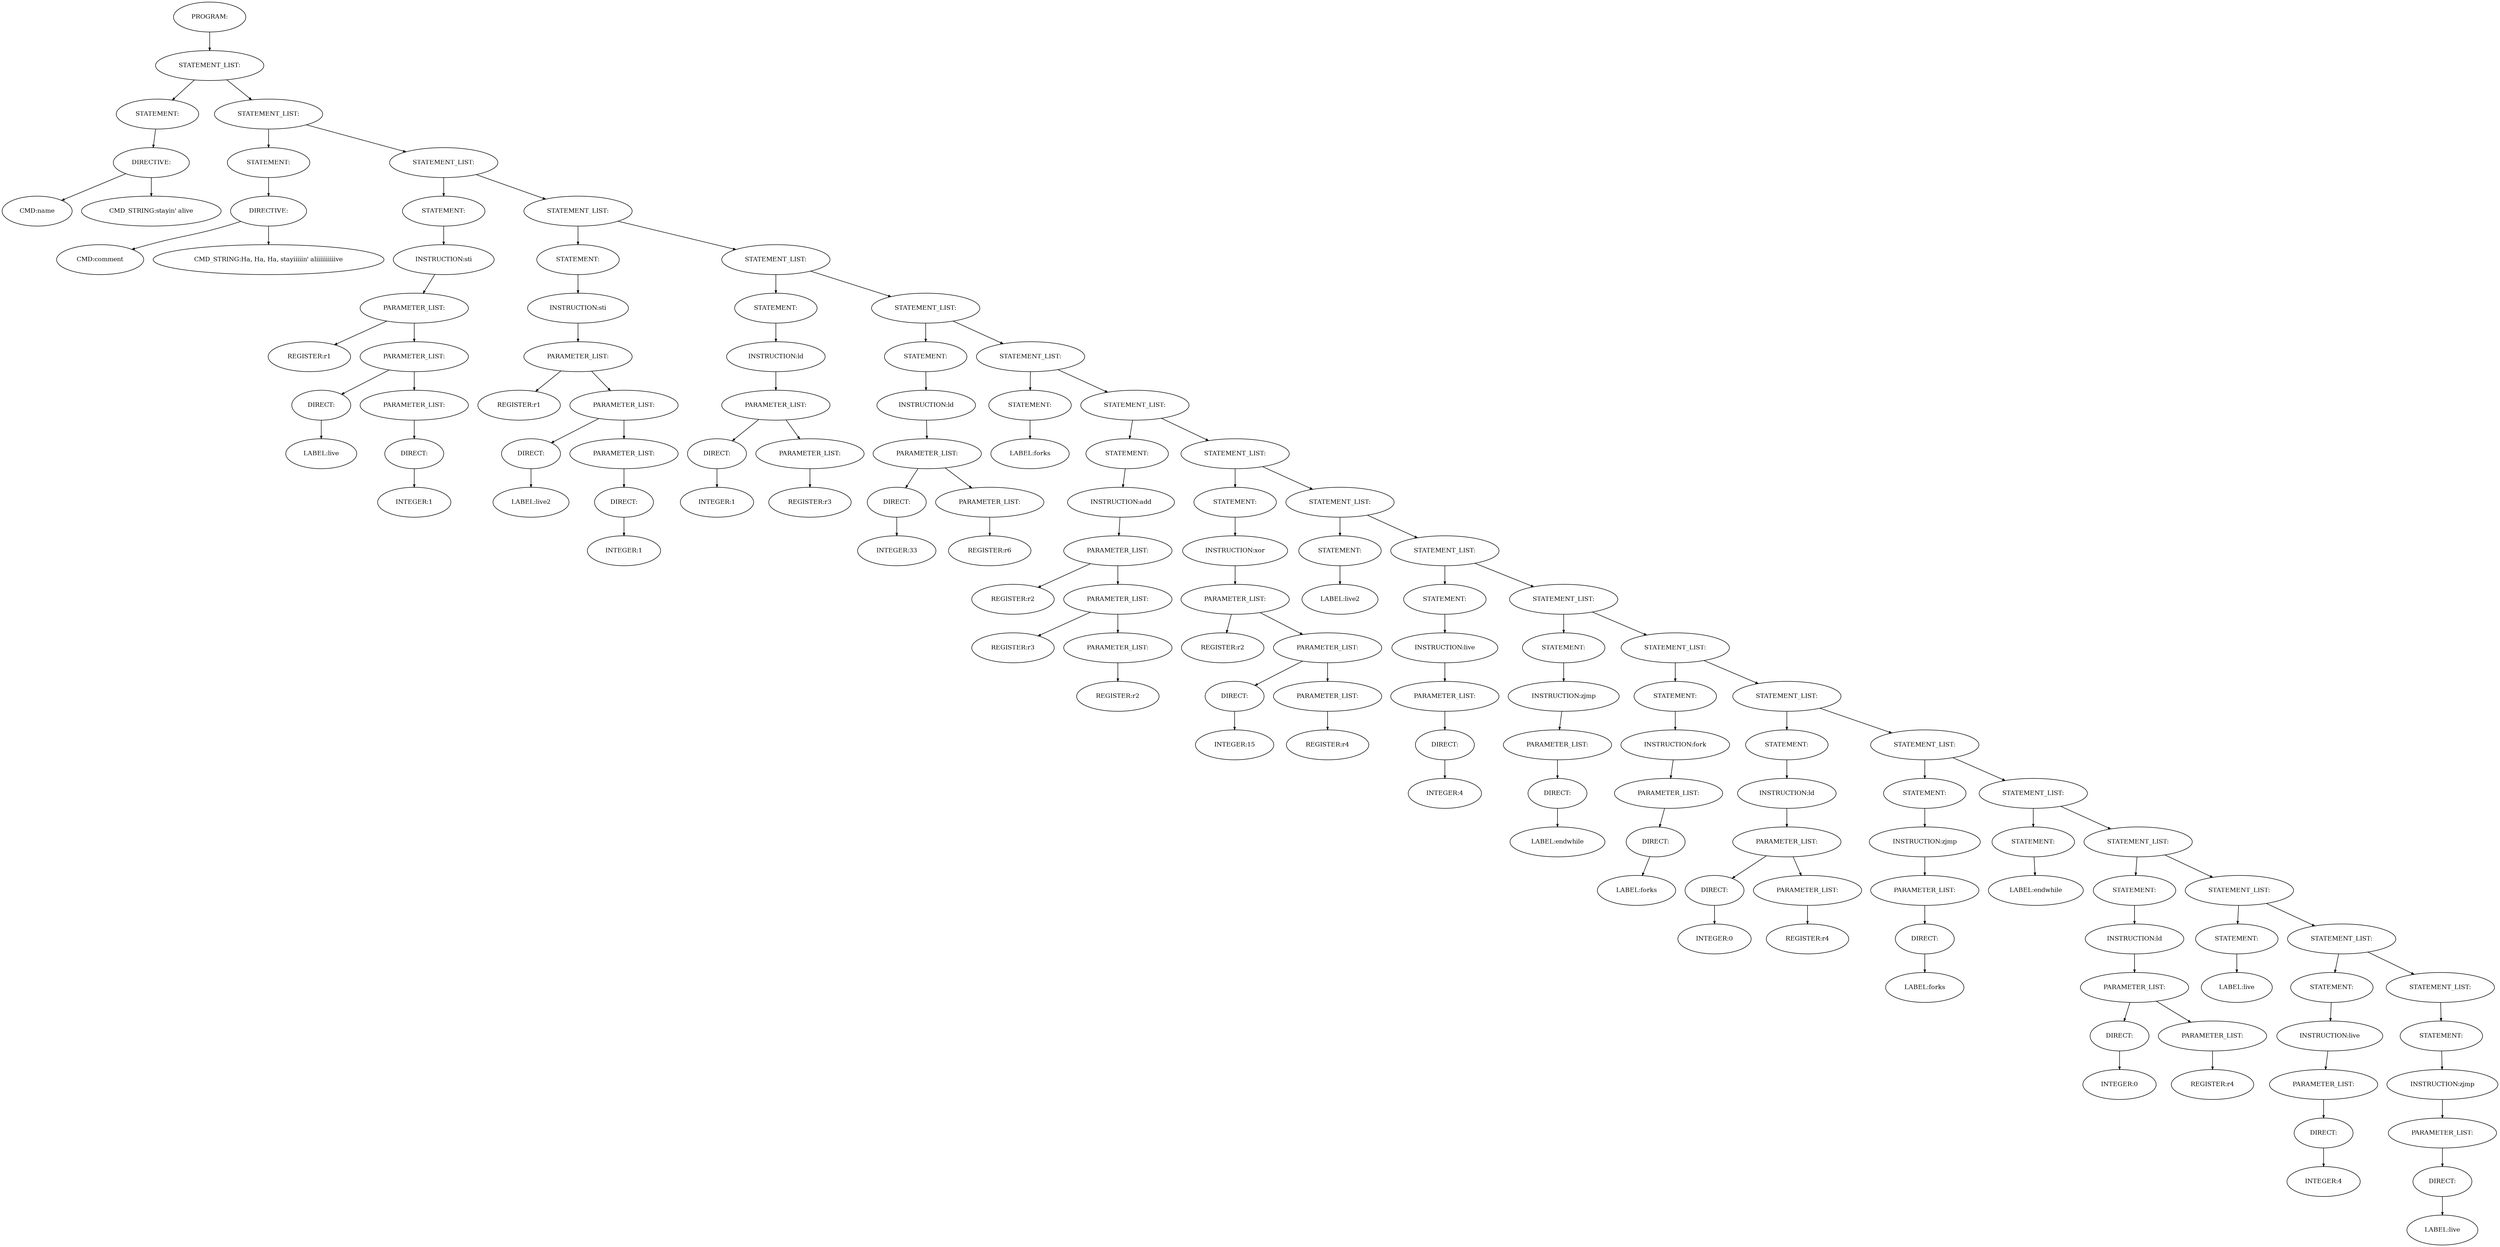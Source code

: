 digraph astgraph {          node [margin=0.2, fontsize=12,height=.1];          edge [arrowsize=.5]
node1 [label=<PROGRAM:>]
node2 [label=<STATEMENT_LIST:>]
node1 -> node2
node3 [label=<STATEMENT:>]
node2 -> node3
node4 [label=<STATEMENT_LIST:>]
node2 -> node4
node5 [label=<DIRECTIVE:>]
node3 -> node5
node6 [label=<CMD:name>]
node5 -> node6
node7 [label=<CMD_STRING:stayin' alive>]
node5 -> node7
node8 [label=<STATEMENT:>]
node4 -> node8
node9 [label=<STATEMENT_LIST:>]
node4 -> node9
node10 [label=<DIRECTIVE:>]
node8 -> node10
node11 [label=<CMD:comment>]
node10 -> node11
node12 [label=<CMD_STRING:Ha, Ha, Ha, stayiiiiin' aliiiiiiiiiive>]
node10 -> node12
node13 [label=<STATEMENT:>]
node9 -> node13
node14 [label=<STATEMENT_LIST:>]
node9 -> node14
node15 [label=<INSTRUCTION:sti>]
node13 -> node15
node16 [label=<PARAMETER_LIST:>]
node15 -> node16
node17 [label=<REGISTER:r1>]
node16 -> node17
node18 [label=<PARAMETER_LIST:>]
node16 -> node18
node19 [label=<DIRECT:>]
node18 -> node19
node20 [label=<PARAMETER_LIST:>]
node18 -> node20
node21 [label=<LABEL:live>]
node19 -> node21
node22 [label=<DIRECT:>]
node20 -> node22
node23 [label=<INTEGER:1>]
node22 -> node23
node24 [label=<STATEMENT:>]
node14 -> node24
node25 [label=<STATEMENT_LIST:>]
node14 -> node25
node26 [label=<INSTRUCTION:sti>]
node24 -> node26
node27 [label=<PARAMETER_LIST:>]
node26 -> node27
node28 [label=<REGISTER:r1>]
node27 -> node28
node29 [label=<PARAMETER_LIST:>]
node27 -> node29
node30 [label=<DIRECT:>]
node29 -> node30
node31 [label=<PARAMETER_LIST:>]
node29 -> node31
node32 [label=<LABEL:live2>]
node30 -> node32
node33 [label=<DIRECT:>]
node31 -> node33
node34 [label=<INTEGER:1>]
node33 -> node34
node35 [label=<STATEMENT:>]
node25 -> node35
node36 [label=<STATEMENT_LIST:>]
node25 -> node36
node37 [label=<INSTRUCTION:ld>]
node35 -> node37
node38 [label=<PARAMETER_LIST:>]
node37 -> node38
node39 [label=<DIRECT:>]
node38 -> node39
node40 [label=<PARAMETER_LIST:>]
node38 -> node40
node41 [label=<INTEGER:1>]
node39 -> node41
node42 [label=<REGISTER:r3>]
node40 -> node42
node43 [label=<STATEMENT:>]
node36 -> node43
node44 [label=<STATEMENT_LIST:>]
node36 -> node44
node45 [label=<INSTRUCTION:ld>]
node43 -> node45
node46 [label=<PARAMETER_LIST:>]
node45 -> node46
node47 [label=<DIRECT:>]
node46 -> node47
node48 [label=<PARAMETER_LIST:>]
node46 -> node48
node49 [label=<INTEGER:33>]
node47 -> node49
node50 [label=<REGISTER:r6>]
node48 -> node50
node51 [label=<STATEMENT:>]
node44 -> node51
node52 [label=<STATEMENT_LIST:>]
node44 -> node52
node53 [label=<LABEL:forks>]
node51 -> node53
node54 [label=<STATEMENT:>]
node52 -> node54
node55 [label=<STATEMENT_LIST:>]
node52 -> node55
node56 [label=<INSTRUCTION:add>]
node54 -> node56
node57 [label=<PARAMETER_LIST:>]
node56 -> node57
node58 [label=<REGISTER:r2>]
node57 -> node58
node59 [label=<PARAMETER_LIST:>]
node57 -> node59
node60 [label=<REGISTER:r3>]
node59 -> node60
node61 [label=<PARAMETER_LIST:>]
node59 -> node61
node62 [label=<REGISTER:r2>]
node61 -> node62
node63 [label=<STATEMENT:>]
node55 -> node63
node64 [label=<STATEMENT_LIST:>]
node55 -> node64
node65 [label=<INSTRUCTION:xor>]
node63 -> node65
node66 [label=<PARAMETER_LIST:>]
node65 -> node66
node67 [label=<REGISTER:r2>]
node66 -> node67
node68 [label=<PARAMETER_LIST:>]
node66 -> node68
node69 [label=<DIRECT:>]
node68 -> node69
node70 [label=<PARAMETER_LIST:>]
node68 -> node70
node71 [label=<INTEGER:15>]
node69 -> node71
node72 [label=<REGISTER:r4>]
node70 -> node72
node73 [label=<STATEMENT:>]
node64 -> node73
node74 [label=<STATEMENT_LIST:>]
node64 -> node74
node75 [label=<LABEL:live2>]
node73 -> node75
node76 [label=<STATEMENT:>]
node74 -> node76
node77 [label=<STATEMENT_LIST:>]
node74 -> node77
node78 [label=<INSTRUCTION:live>]
node76 -> node78
node79 [label=<PARAMETER_LIST:>]
node78 -> node79
node80 [label=<DIRECT:>]
node79 -> node80
node81 [label=<INTEGER:4>]
node80 -> node81
node82 [label=<STATEMENT:>]
node77 -> node82
node83 [label=<STATEMENT_LIST:>]
node77 -> node83
node84 [label=<INSTRUCTION:zjmp>]
node82 -> node84
node85 [label=<PARAMETER_LIST:>]
node84 -> node85
node86 [label=<DIRECT:>]
node85 -> node86
node87 [label=<LABEL:endwhile>]
node86 -> node87
node88 [label=<STATEMENT:>]
node83 -> node88
node89 [label=<STATEMENT_LIST:>]
node83 -> node89
node90 [label=<INSTRUCTION:fork>]
node88 -> node90
node91 [label=<PARAMETER_LIST:>]
node90 -> node91
node92 [label=<DIRECT:>]
node91 -> node92
node93 [label=<LABEL:forks>]
node92 -> node93
node94 [label=<STATEMENT:>]
node89 -> node94
node95 [label=<STATEMENT_LIST:>]
node89 -> node95
node96 [label=<INSTRUCTION:ld>]
node94 -> node96
node97 [label=<PARAMETER_LIST:>]
node96 -> node97
node98 [label=<DIRECT:>]
node97 -> node98
node99 [label=<PARAMETER_LIST:>]
node97 -> node99
node100 [label=<INTEGER:0>]
node98 -> node100
node101 [label=<REGISTER:r4>]
node99 -> node101
node102 [label=<STATEMENT:>]
node95 -> node102
node103 [label=<STATEMENT_LIST:>]
node95 -> node103
node104 [label=<INSTRUCTION:zjmp>]
node102 -> node104
node105 [label=<PARAMETER_LIST:>]
node104 -> node105
node106 [label=<DIRECT:>]
node105 -> node106
node107 [label=<LABEL:forks>]
node106 -> node107
node108 [label=<STATEMENT:>]
node103 -> node108
node109 [label=<STATEMENT_LIST:>]
node103 -> node109
node110 [label=<LABEL:endwhile>]
node108 -> node110
node111 [label=<STATEMENT:>]
node109 -> node111
node112 [label=<STATEMENT_LIST:>]
node109 -> node112
node113 [label=<INSTRUCTION:ld>]
node111 -> node113
node114 [label=<PARAMETER_LIST:>]
node113 -> node114
node115 [label=<DIRECT:>]
node114 -> node115
node116 [label=<PARAMETER_LIST:>]
node114 -> node116
node117 [label=<INTEGER:0>]
node115 -> node117
node118 [label=<REGISTER:r4>]
node116 -> node118
node119 [label=<STATEMENT:>]
node112 -> node119
node120 [label=<STATEMENT_LIST:>]
node112 -> node120
node121 [label=<LABEL:live>]
node119 -> node121
node122 [label=<STATEMENT:>]
node120 -> node122
node123 [label=<STATEMENT_LIST:>]
node120 -> node123
node124 [label=<INSTRUCTION:live>]
node122 -> node124
node125 [label=<PARAMETER_LIST:>]
node124 -> node125
node126 [label=<DIRECT:>]
node125 -> node126
node127 [label=<INTEGER:4>]
node126 -> node127
node128 [label=<STATEMENT:>]
node123 -> node128
node129 [label=<INSTRUCTION:zjmp>]
node128 -> node129
node130 [label=<PARAMETER_LIST:>]
node129 -> node130
node131 [label=<DIRECT:>]
node130 -> node131
node132 [label=<LABEL:live>]
node131 -> node132
}
